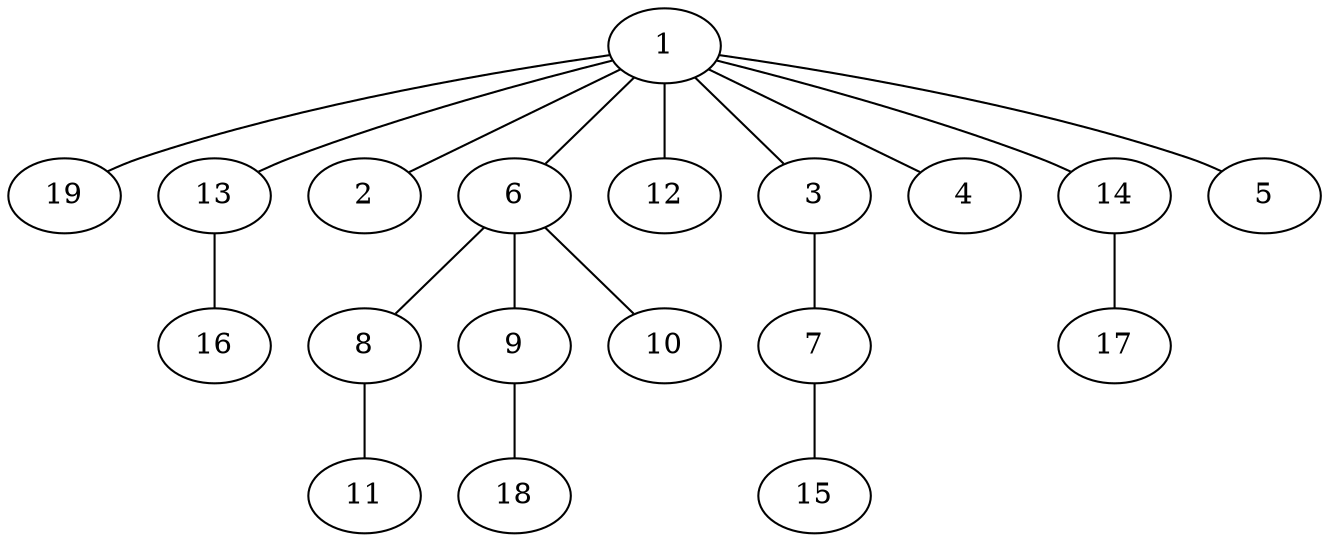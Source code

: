 strict graph{
	1-- { 19 13 2 6 12 3 4 14 5  }
13-- { 16  }
6-- { 8 9 10  }
8-- { 11  }
9-- { 18  }
3-- { 7  }
7-- { 15  }
14-- { 17  }

}